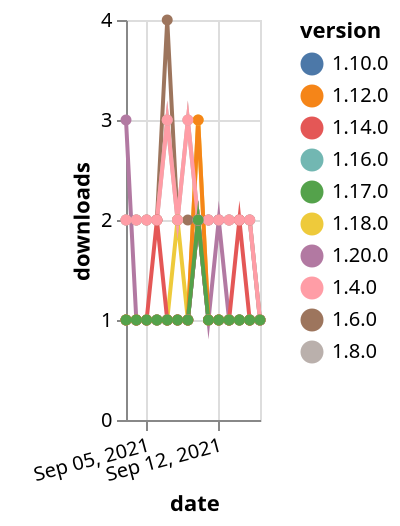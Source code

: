 {"$schema": "https://vega.github.io/schema/vega-lite/v5.json", "description": "A simple bar chart with embedded data.", "data": {"values": [{"date": "2021-09-03", "total": 2923, "delta": 2, "version": "1.6.0"}, {"date": "2021-09-04", "total": 2925, "delta": 2, "version": "1.6.0"}, {"date": "2021-09-05", "total": 2927, "delta": 2, "version": "1.6.0"}, {"date": "2021-09-06", "total": 2929, "delta": 2, "version": "1.6.0"}, {"date": "2021-09-07", "total": 2933, "delta": 4, "version": "1.6.0"}, {"date": "2021-09-08", "total": 2935, "delta": 2, "version": "1.6.0"}, {"date": "2021-09-09", "total": 2937, "delta": 2, "version": "1.6.0"}, {"date": "2021-09-10", "total": 2939, "delta": 2, "version": "1.6.0"}, {"date": "2021-09-11", "total": 2941, "delta": 2, "version": "1.6.0"}, {"date": "2021-09-12", "total": 2943, "delta": 2, "version": "1.6.0"}, {"date": "2021-09-13", "total": 2945, "delta": 2, "version": "1.6.0"}, {"date": "2021-09-14", "total": 2947, "delta": 2, "version": "1.6.0"}, {"date": "2021-09-15", "total": 2949, "delta": 2, "version": "1.6.0"}, {"date": "2021-09-16", "total": 2950, "delta": 1, "version": "1.6.0"}, {"date": "2021-09-03", "total": 173, "delta": 1, "version": "1.18.0"}, {"date": "2021-09-04", "total": 174, "delta": 1, "version": "1.18.0"}, {"date": "2021-09-05", "total": 175, "delta": 1, "version": "1.18.0"}, {"date": "2021-09-06", "total": 176, "delta": 1, "version": "1.18.0"}, {"date": "2021-09-07", "total": 177, "delta": 1, "version": "1.18.0"}, {"date": "2021-09-08", "total": 179, "delta": 2, "version": "1.18.0"}, {"date": "2021-09-09", "total": 180, "delta": 1, "version": "1.18.0"}, {"date": "2021-09-10", "total": 183, "delta": 3, "version": "1.18.0"}, {"date": "2021-09-11", "total": 184, "delta": 1, "version": "1.18.0"}, {"date": "2021-09-12", "total": 185, "delta": 1, "version": "1.18.0"}, {"date": "2021-09-13", "total": 186, "delta": 1, "version": "1.18.0"}, {"date": "2021-09-14", "total": 187, "delta": 1, "version": "1.18.0"}, {"date": "2021-09-15", "total": 188, "delta": 1, "version": "1.18.0"}, {"date": "2021-09-16", "total": 189, "delta": 1, "version": "1.18.0"}, {"date": "2021-09-03", "total": 2409, "delta": 2, "version": "1.8.0"}, {"date": "2021-09-04", "total": 2411, "delta": 2, "version": "1.8.0"}, {"date": "2021-09-05", "total": 2413, "delta": 2, "version": "1.8.0"}, {"date": "2021-09-06", "total": 2415, "delta": 2, "version": "1.8.0"}, {"date": "2021-09-07", "total": 2418, "delta": 3, "version": "1.8.0"}, {"date": "2021-09-08", "total": 2420, "delta": 2, "version": "1.8.0"}, {"date": "2021-09-09", "total": 2423, "delta": 3, "version": "1.8.0"}, {"date": "2021-09-10", "total": 2425, "delta": 2, "version": "1.8.0"}, {"date": "2021-09-11", "total": 2427, "delta": 2, "version": "1.8.0"}, {"date": "2021-09-12", "total": 2429, "delta": 2, "version": "1.8.0"}, {"date": "2021-09-13", "total": 2431, "delta": 2, "version": "1.8.0"}, {"date": "2021-09-14", "total": 2433, "delta": 2, "version": "1.8.0"}, {"date": "2021-09-15", "total": 2435, "delta": 2, "version": "1.8.0"}, {"date": "2021-09-16", "total": 2436, "delta": 1, "version": "1.8.0"}, {"date": "2021-09-03", "total": 275, "delta": 1, "version": "1.10.0"}, {"date": "2021-09-04", "total": 276, "delta": 1, "version": "1.10.0"}, {"date": "2021-09-05", "total": 277, "delta": 1, "version": "1.10.0"}, {"date": "2021-09-06", "total": 278, "delta": 1, "version": "1.10.0"}, {"date": "2021-09-07", "total": 279, "delta": 1, "version": "1.10.0"}, {"date": "2021-09-08", "total": 280, "delta": 1, "version": "1.10.0"}, {"date": "2021-09-09", "total": 281, "delta": 1, "version": "1.10.0"}, {"date": "2021-09-10", "total": 283, "delta": 2, "version": "1.10.0"}, {"date": "2021-09-11", "total": 284, "delta": 1, "version": "1.10.0"}, {"date": "2021-09-12", "total": 285, "delta": 1, "version": "1.10.0"}, {"date": "2021-09-13", "total": 286, "delta": 1, "version": "1.10.0"}, {"date": "2021-09-14", "total": 287, "delta": 1, "version": "1.10.0"}, {"date": "2021-09-15", "total": 288, "delta": 1, "version": "1.10.0"}, {"date": "2021-09-16", "total": 289, "delta": 1, "version": "1.10.0"}, {"date": "2021-09-03", "total": 119, "delta": 3, "version": "1.20.0"}, {"date": "2021-09-04", "total": 120, "delta": 1, "version": "1.20.0"}, {"date": "2021-09-05", "total": 121, "delta": 1, "version": "1.20.0"}, {"date": "2021-09-06", "total": 122, "delta": 1, "version": "1.20.0"}, {"date": "2021-09-07", "total": 123, "delta": 1, "version": "1.20.0"}, {"date": "2021-09-08", "total": 124, "delta": 1, "version": "1.20.0"}, {"date": "2021-09-09", "total": 125, "delta": 1, "version": "1.20.0"}, {"date": "2021-09-10", "total": 127, "delta": 2, "version": "1.20.0"}, {"date": "2021-09-11", "total": 128, "delta": 1, "version": "1.20.0"}, {"date": "2021-09-12", "total": 130, "delta": 2, "version": "1.20.0"}, {"date": "2021-09-13", "total": 131, "delta": 1, "version": "1.20.0"}, {"date": "2021-09-14", "total": 132, "delta": 1, "version": "1.20.0"}, {"date": "2021-09-15", "total": 133, "delta": 1, "version": "1.20.0"}, {"date": "2021-09-16", "total": 134, "delta": 1, "version": "1.20.0"}, {"date": "2021-09-03", "total": 152, "delta": 1, "version": "1.16.0"}, {"date": "2021-09-04", "total": 153, "delta": 1, "version": "1.16.0"}, {"date": "2021-09-05", "total": 154, "delta": 1, "version": "1.16.0"}, {"date": "2021-09-06", "total": 155, "delta": 1, "version": "1.16.0"}, {"date": "2021-09-07", "total": 156, "delta": 1, "version": "1.16.0"}, {"date": "2021-09-08", "total": 157, "delta": 1, "version": "1.16.0"}, {"date": "2021-09-09", "total": 158, "delta": 1, "version": "1.16.0"}, {"date": "2021-09-10", "total": 160, "delta": 2, "version": "1.16.0"}, {"date": "2021-09-11", "total": 161, "delta": 1, "version": "1.16.0"}, {"date": "2021-09-12", "total": 162, "delta": 1, "version": "1.16.0"}, {"date": "2021-09-13", "total": 163, "delta": 1, "version": "1.16.0"}, {"date": "2021-09-14", "total": 164, "delta": 1, "version": "1.16.0"}, {"date": "2021-09-15", "total": 165, "delta": 1, "version": "1.16.0"}, {"date": "2021-09-16", "total": 166, "delta": 1, "version": "1.16.0"}, {"date": "2021-09-03", "total": 245, "delta": 1, "version": "1.14.0"}, {"date": "2021-09-04", "total": 246, "delta": 1, "version": "1.14.0"}, {"date": "2021-09-05", "total": 247, "delta": 1, "version": "1.14.0"}, {"date": "2021-09-06", "total": 249, "delta": 2, "version": "1.14.0"}, {"date": "2021-09-07", "total": 250, "delta": 1, "version": "1.14.0"}, {"date": "2021-09-08", "total": 251, "delta": 1, "version": "1.14.0"}, {"date": "2021-09-09", "total": 252, "delta": 1, "version": "1.14.0"}, {"date": "2021-09-10", "total": 254, "delta": 2, "version": "1.14.0"}, {"date": "2021-09-11", "total": 255, "delta": 1, "version": "1.14.0"}, {"date": "2021-09-12", "total": 256, "delta": 1, "version": "1.14.0"}, {"date": "2021-09-13", "total": 257, "delta": 1, "version": "1.14.0"}, {"date": "2021-09-14", "total": 259, "delta": 2, "version": "1.14.0"}, {"date": "2021-09-15", "total": 260, "delta": 1, "version": "1.14.0"}, {"date": "2021-09-16", "total": 261, "delta": 1, "version": "1.14.0"}, {"date": "2021-09-03", "total": 324, "delta": 1, "version": "1.12.0"}, {"date": "2021-09-04", "total": 325, "delta": 1, "version": "1.12.0"}, {"date": "2021-09-05", "total": 326, "delta": 1, "version": "1.12.0"}, {"date": "2021-09-06", "total": 327, "delta": 1, "version": "1.12.0"}, {"date": "2021-09-07", "total": 328, "delta": 1, "version": "1.12.0"}, {"date": "2021-09-08", "total": 329, "delta": 1, "version": "1.12.0"}, {"date": "2021-09-09", "total": 330, "delta": 1, "version": "1.12.0"}, {"date": "2021-09-10", "total": 333, "delta": 3, "version": "1.12.0"}, {"date": "2021-09-11", "total": 334, "delta": 1, "version": "1.12.0"}, {"date": "2021-09-12", "total": 335, "delta": 1, "version": "1.12.0"}, {"date": "2021-09-13", "total": 336, "delta": 1, "version": "1.12.0"}, {"date": "2021-09-14", "total": 337, "delta": 1, "version": "1.12.0"}, {"date": "2021-09-15", "total": 338, "delta": 1, "version": "1.12.0"}, {"date": "2021-09-16", "total": 339, "delta": 1, "version": "1.12.0"}, {"date": "2021-09-03", "total": 2526, "delta": 2, "version": "1.4.0"}, {"date": "2021-09-04", "total": 2528, "delta": 2, "version": "1.4.0"}, {"date": "2021-09-05", "total": 2530, "delta": 2, "version": "1.4.0"}, {"date": "2021-09-06", "total": 2532, "delta": 2, "version": "1.4.0"}, {"date": "2021-09-07", "total": 2535, "delta": 3, "version": "1.4.0"}, {"date": "2021-09-08", "total": 2537, "delta": 2, "version": "1.4.0"}, {"date": "2021-09-09", "total": 2540, "delta": 3, "version": "1.4.0"}, {"date": "2021-09-10", "total": 2542, "delta": 2, "version": "1.4.0"}, {"date": "2021-09-11", "total": 2544, "delta": 2, "version": "1.4.0"}, {"date": "2021-09-12", "total": 2546, "delta": 2, "version": "1.4.0"}, {"date": "2021-09-13", "total": 2548, "delta": 2, "version": "1.4.0"}, {"date": "2021-09-14", "total": 2550, "delta": 2, "version": "1.4.0"}, {"date": "2021-09-15", "total": 2552, "delta": 2, "version": "1.4.0"}, {"date": "2021-09-16", "total": 2553, "delta": 1, "version": "1.4.0"}, {"date": "2021-09-03", "total": 137, "delta": 1, "version": "1.17.0"}, {"date": "2021-09-04", "total": 138, "delta": 1, "version": "1.17.0"}, {"date": "2021-09-05", "total": 139, "delta": 1, "version": "1.17.0"}, {"date": "2021-09-06", "total": 140, "delta": 1, "version": "1.17.0"}, {"date": "2021-09-07", "total": 141, "delta": 1, "version": "1.17.0"}, {"date": "2021-09-08", "total": 142, "delta": 1, "version": "1.17.0"}, {"date": "2021-09-09", "total": 143, "delta": 1, "version": "1.17.0"}, {"date": "2021-09-10", "total": 145, "delta": 2, "version": "1.17.0"}, {"date": "2021-09-11", "total": 146, "delta": 1, "version": "1.17.0"}, {"date": "2021-09-12", "total": 147, "delta": 1, "version": "1.17.0"}, {"date": "2021-09-13", "total": 148, "delta": 1, "version": "1.17.0"}, {"date": "2021-09-14", "total": 149, "delta": 1, "version": "1.17.0"}, {"date": "2021-09-15", "total": 150, "delta": 1, "version": "1.17.0"}, {"date": "2021-09-16", "total": 151, "delta": 1, "version": "1.17.0"}]}, "width": "container", "mark": {"type": "line", "point": {"filled": true}}, "encoding": {"x": {"field": "date", "type": "temporal", "timeUnit": "yearmonthdate", "title": "date", "axis": {"labelAngle": -15}}, "y": {"field": "delta", "type": "quantitative", "title": "downloads"}, "color": {"field": "version", "type": "nominal"}, "tooltip": {"field": "delta"}}}